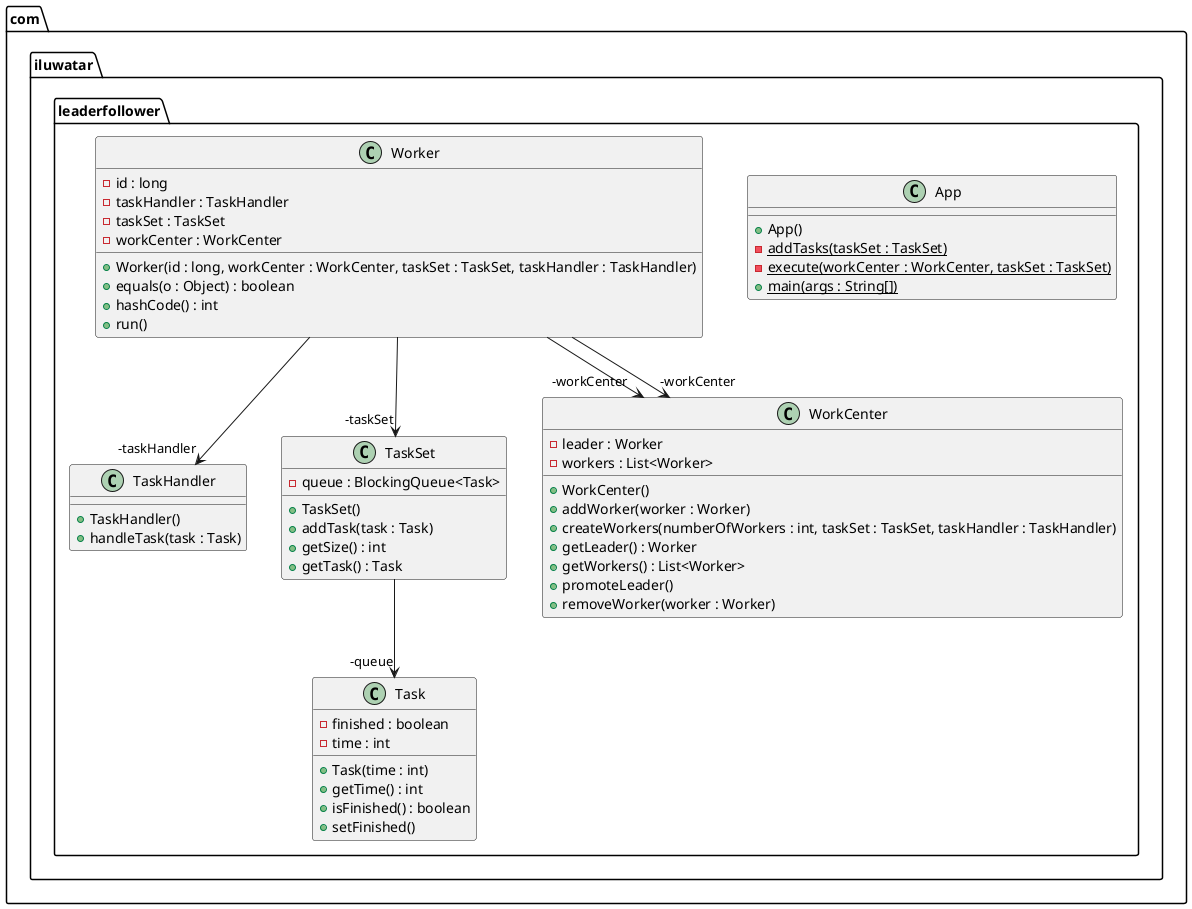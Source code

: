@startuml
package com.iluwatar.leaderfollower {
  class App {
    + App()
    - addTasks(taskSet : TaskSet) {static}
    - execute(workCenter : WorkCenter, taskSet : TaskSet) {static}
    + main(args : String[]) {static}
  }
  class Task {
    - finished : boolean
    - time : int
    + Task(time : int)
    + getTime() : int
    + isFinished() : boolean
    + setFinished()
  }
  class TaskHandler {
    + TaskHandler()
    + handleTask(task : Task)
  }
  class TaskSet {
    - queue : BlockingQueue<Task>
    + TaskSet()
    + addTask(task : Task)
    + getSize() : int
    + getTask() : Task
  }
  class WorkCenter {
    - leader : Worker
    - workers : List<Worker>
    + WorkCenter()
    + addWorker(worker : Worker)
    + createWorkers(numberOfWorkers : int, taskSet : TaskSet, taskHandler : TaskHandler)
    + getLeader() : Worker
    + getWorkers() : List<Worker>
    + promoteLeader()
    + removeWorker(worker : Worker)
  }
  class Worker {
    - id : long
    - taskHandler : TaskHandler
    - taskSet : TaskSet
    - workCenter : WorkCenter
    + Worker(id : long, workCenter : WorkCenter, taskSet : TaskSet, taskHandler : TaskHandler)
    + equals(o : Object) : boolean
    + hashCode() : int
    + run()
  }
}
Worker -->  "-taskSet" TaskSet
Worker -->  "-taskHandler" TaskHandler
TaskSet -->  "-queue" Task
Worker -->  "-workCenter" WorkCenter
Worker -->  "-workCenter" WorkCenter
@enduml